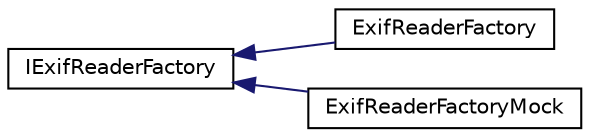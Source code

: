 digraph "Graphical Class Hierarchy"
{
 // LATEX_PDF_SIZE
  edge [fontname="Helvetica",fontsize="10",labelfontname="Helvetica",labelfontsize="10"];
  node [fontname="Helvetica",fontsize="10",shape=record];
  rankdir="LR";
  Node0 [label="IExifReaderFactory",height=0.2,width=0.4,color="black", fillcolor="white", style="filled",URL="$struct_i_exif_reader_factory.html",tooltip=" "];
  Node0 -> Node1 [dir="back",color="midnightblue",fontsize="10",style="solid",fontname="Helvetica"];
  Node1 [label="ExifReaderFactory",height=0.2,width=0.4,color="black", fillcolor="white", style="filled",URL="$class_exif_reader_factory.html",tooltip=" "];
  Node0 -> Node2 [dir="back",color="midnightblue",fontsize="10",style="solid",fontname="Helvetica"];
  Node2 [label="ExifReaderFactoryMock",height=0.2,width=0.4,color="black", fillcolor="white", style="filled",URL="$class_exif_reader_factory_mock.html",tooltip=" "];
}
